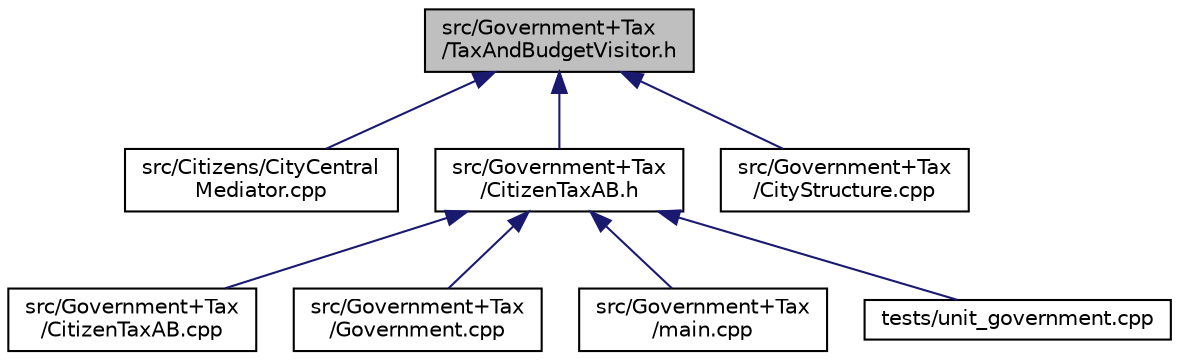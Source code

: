 digraph "src/Government+Tax/TaxAndBudgetVisitor.h"
{
 // LATEX_PDF_SIZE
  edge [fontname="Helvetica",fontsize="10",labelfontname="Helvetica",labelfontsize="10"];
  node [fontname="Helvetica",fontsize="10",shape=record];
  Node1 [label="src/Government+Tax\l/TaxAndBudgetVisitor.h",height=0.2,width=0.4,color="black", fillcolor="grey75", style="filled", fontcolor="black",tooltip=" "];
  Node1 -> Node2 [dir="back",color="midnightblue",fontsize="10",style="solid"];
  Node2 [label="src/Citizens/CityCentral\lMediator.cpp",height=0.2,width=0.4,color="black", fillcolor="white", style="filled",URL="$CityCentralMediator_8cpp.html",tooltip=" "];
  Node1 -> Node3 [dir="back",color="midnightblue",fontsize="10",style="solid"];
  Node3 [label="src/Government+Tax\l/CitizenTaxAB.h",height=0.2,width=0.4,color="black", fillcolor="white", style="filled",URL="$CitizenTaxAB_8h.html",tooltip="Header file for the CitizenTaxAB class, which calculates tax for citizens and buildings."];
  Node3 -> Node4 [dir="back",color="midnightblue",fontsize="10",style="solid"];
  Node4 [label="src/Government+Tax\l/CitizenTaxAB.cpp",height=0.2,width=0.4,color="black", fillcolor="white", style="filled",URL="$CitizenTaxAB_8cpp.html",tooltip=" "];
  Node3 -> Node5 [dir="back",color="midnightblue",fontsize="10",style="solid"];
  Node5 [label="src/Government+Tax\l/Government.cpp",height=0.2,width=0.4,color="black", fillcolor="white", style="filled",URL="$Government_8cpp.html",tooltip=" "];
  Node3 -> Node6 [dir="back",color="midnightblue",fontsize="10",style="solid"];
  Node6 [label="src/Government+Tax\l/main.cpp",height=0.2,width=0.4,color="black", fillcolor="white", style="filled",URL="$Government_09Tax_2main_8cpp.html",tooltip=" "];
  Node3 -> Node7 [dir="back",color="midnightblue",fontsize="10",style="solid"];
  Node7 [label="tests/unit_government.cpp",height=0.2,width=0.4,color="black", fillcolor="white", style="filled",URL="$unit__government_8cpp.html",tooltip=" "];
  Node1 -> Node8 [dir="back",color="midnightblue",fontsize="10",style="solid"];
  Node8 [label="src/Government+Tax\l/CityStructure.cpp",height=0.2,width=0.4,color="black", fillcolor="white", style="filled",URL="$CityStructure_8cpp.html",tooltip=" "];
}
